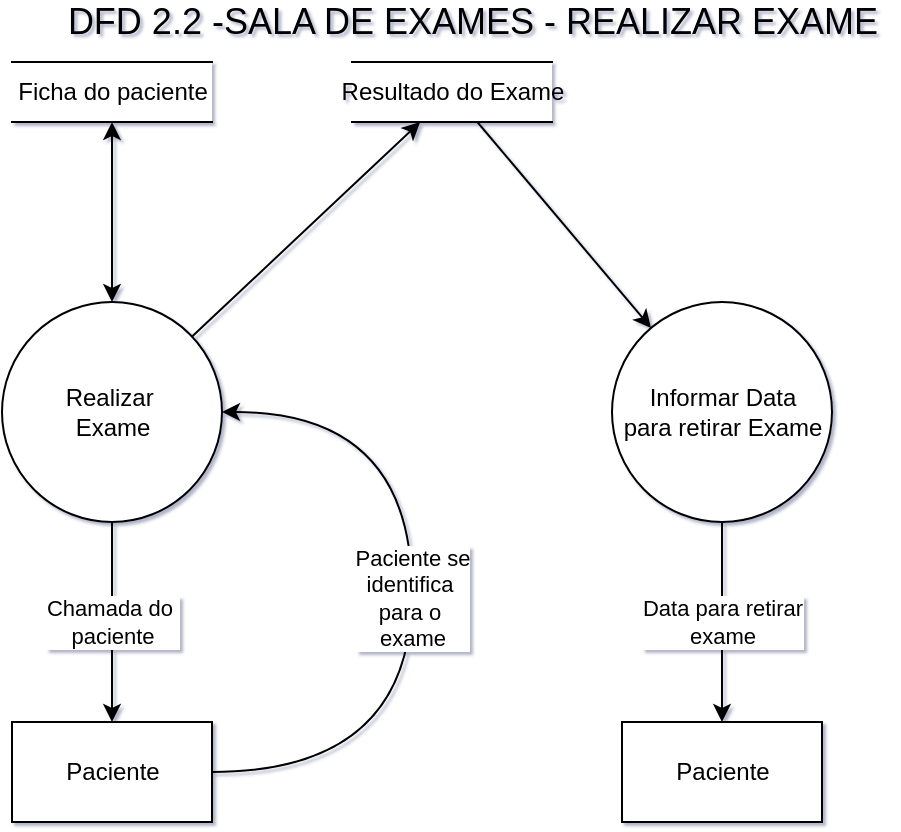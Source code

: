 <mxfile version="13.0.8" type="device"><diagram id="N6akxGux1dBJ_SPY0C5u" name="Page-1"><mxGraphModel dx="868" dy="433" grid="1" gridSize="10" guides="1" tooltips="1" connect="1" arrows="1" fold="1" page="1" pageScale="1" pageWidth="827" pageHeight="1169" background="#ffffff" math="0" shadow="1"><root><mxCell id="0"/><mxCell id="1" parent="0"/><mxCell id="W8Z2mCR4PEUJjnayr3GZ-1" value="Ficha do paciente" style="html=1;dashed=0;whitespace=wrap;shape=partialRectangle;right=0;left=0;" parent="1" vertex="1"><mxGeometry x="40" y="40" width="100" height="30" as="geometry"/></mxCell><mxCell id="W8Z2mCR4PEUJjnayr3GZ-2" value="Realizar&amp;nbsp;&lt;br&gt;Exame" style="shape=ellipse;html=1;dashed=0;whitespace=wrap;aspect=fixed;perimeter=ellipsePerimeter;" parent="1" vertex="1"><mxGeometry x="35" y="160" width="110" height="110" as="geometry"/></mxCell><mxCell id="W8Z2mCR4PEUJjnayr3GZ-3" value="" style="endArrow=classic;html=1;startArrow=classic;startFill=1;" parent="1" source="W8Z2mCR4PEUJjnayr3GZ-1" target="W8Z2mCR4PEUJjnayr3GZ-2" edge="1"><mxGeometry width="50" height="50" relative="1" as="geometry"><mxPoint x="390" y="280" as="sourcePoint"/><mxPoint x="440" y="230" as="targetPoint"/></mxGeometry></mxCell><mxCell id="W8Z2mCR4PEUJjnayr3GZ-4" value="" style="endArrow=classic;html=1;" parent="1" source="W8Z2mCR4PEUJjnayr3GZ-2" target="W8Z2mCR4PEUJjnayr3GZ-6" edge="1"><mxGeometry width="50" height="50" relative="1" as="geometry"><mxPoint x="390" y="280" as="sourcePoint"/><mxPoint x="217.701" y="100.069" as="targetPoint"/></mxGeometry></mxCell><mxCell id="W8Z2mCR4PEUJjnayr3GZ-6" value="Resultado do Exame" style="html=1;dashed=0;whitespace=wrap;shape=partialRectangle;right=0;left=0;" parent="1" vertex="1"><mxGeometry x="210" y="40" width="100" height="30" as="geometry"/></mxCell><mxCell id="W8Z2mCR4PEUJjnayr3GZ-7" value="Paciente" style="html=1;dashed=0;whitespace=wrap;" parent="1" vertex="1"><mxGeometry x="40" y="370" width="100" height="50" as="geometry"/></mxCell><mxCell id="W8Z2mCR4PEUJjnayr3GZ-8" value="Chamada do&amp;nbsp;&lt;br&gt;paciente" style="endArrow=classic;html=1;" parent="1" source="W8Z2mCR4PEUJjnayr3GZ-2" target="W8Z2mCR4PEUJjnayr3GZ-7" edge="1"><mxGeometry width="50" height="50" relative="1" as="geometry"><mxPoint x="390" y="280" as="sourcePoint"/><mxPoint x="440" y="230" as="targetPoint"/></mxGeometry></mxCell><mxCell id="W8Z2mCR4PEUJjnayr3GZ-9" value="Paciente se&lt;br&gt;identifica&amp;nbsp;&lt;br&gt;para o&amp;nbsp;&lt;br&gt;exame" style="endArrow=classic;html=1;edgeStyle=orthogonalEdgeStyle;curved=1;" parent="1" source="W8Z2mCR4PEUJjnayr3GZ-7" target="W8Z2mCR4PEUJjnayr3GZ-2" edge="1"><mxGeometry width="50" height="50" relative="1" as="geometry"><mxPoint x="390" y="280" as="sourcePoint"/><mxPoint x="440" y="230" as="targetPoint"/><Array as="points"><mxPoint x="240" y="395"/><mxPoint x="240" y="215"/></Array></mxGeometry></mxCell><mxCell id="W8Z2mCR4PEUJjnayr3GZ-11" value="Informar Data&lt;br&gt;para retirar Exame" style="shape=ellipse;html=1;dashed=0;whitespace=wrap;aspect=fixed;perimeter=ellipsePerimeter;" parent="1" vertex="1"><mxGeometry x="340" y="160" width="110" height="110" as="geometry"/></mxCell><mxCell id="W8Z2mCR4PEUJjnayr3GZ-12" value="" style="endArrow=classic;html=1;" parent="1" source="W8Z2mCR4PEUJjnayr3GZ-6" target="W8Z2mCR4PEUJjnayr3GZ-11" edge="1"><mxGeometry width="50" height="50" relative="1" as="geometry"><mxPoint x="430" y="280" as="sourcePoint"/><mxPoint x="480" y="230" as="targetPoint"/></mxGeometry></mxCell><mxCell id="W8Z2mCR4PEUJjnayr3GZ-13" value="Paciente" style="html=1;dashed=0;whitespace=wrap;" parent="1" vertex="1"><mxGeometry x="345" y="370" width="100" height="50" as="geometry"/></mxCell><mxCell id="W8Z2mCR4PEUJjnayr3GZ-14" value="Data para retirar&lt;br&gt;exame" style="endArrow=classic;html=1;" parent="1" source="W8Z2mCR4PEUJjnayr3GZ-11" target="W8Z2mCR4PEUJjnayr3GZ-13" edge="1"><mxGeometry width="50" height="50" relative="1" as="geometry"><mxPoint x="430" y="280" as="sourcePoint"/><mxPoint x="480" y="230" as="targetPoint"/></mxGeometry></mxCell><mxCell id="czaZHB-lwAN-z6p2SZqf-1" value="&lt;font style=&quot;font-size: 18px&quot;&gt;DFD 2.2 -SALA DE EXAMES - REALIZAR EXAME&lt;/font&gt;" style="text;html=1;align=center;verticalAlign=middle;resizable=0;points=[];autosize=1;" vertex="1" parent="1"><mxGeometry x="60" y="10" width="420" height="20" as="geometry"/></mxCell></root></mxGraphModel></diagram></mxfile>